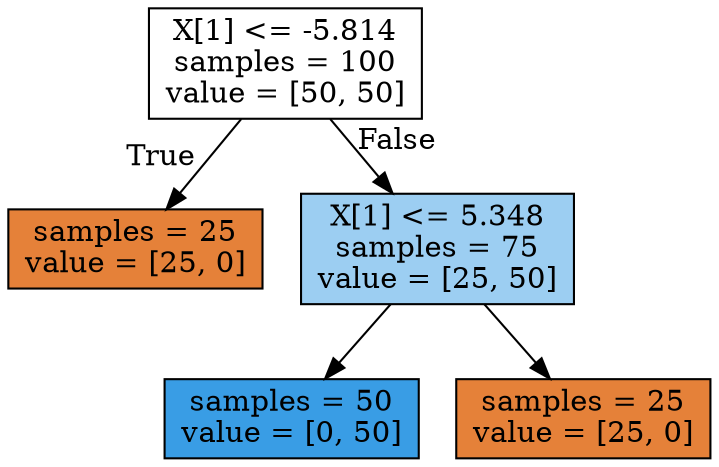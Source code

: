 digraph Tree {
node [shape=box, style="filled", color="black"] ;
0 [label="X[1] <= -5.814\nsamples = 100\nvalue = [50, 50]", fillcolor="#e5813900"] ;
1 [label="samples = 25\nvalue = [25, 0]", fillcolor="#e58139ff"] ;
0 -> 1 [labeldistance=2.5, labelangle=45, headlabel="True"] ;
2 [label="X[1] <= 5.348\nsamples = 75\nvalue = [25, 50]", fillcolor="#399de57f"] ;
0 -> 2 [labeldistance=2.5, labelangle=-45, headlabel="False"] ;
3 [label="samples = 50\nvalue = [0, 50]", fillcolor="#399de5ff"] ;
2 -> 3 ;
4 [label="samples = 25\nvalue = [25, 0]", fillcolor="#e58139ff"] ;
2 -> 4 ;
}